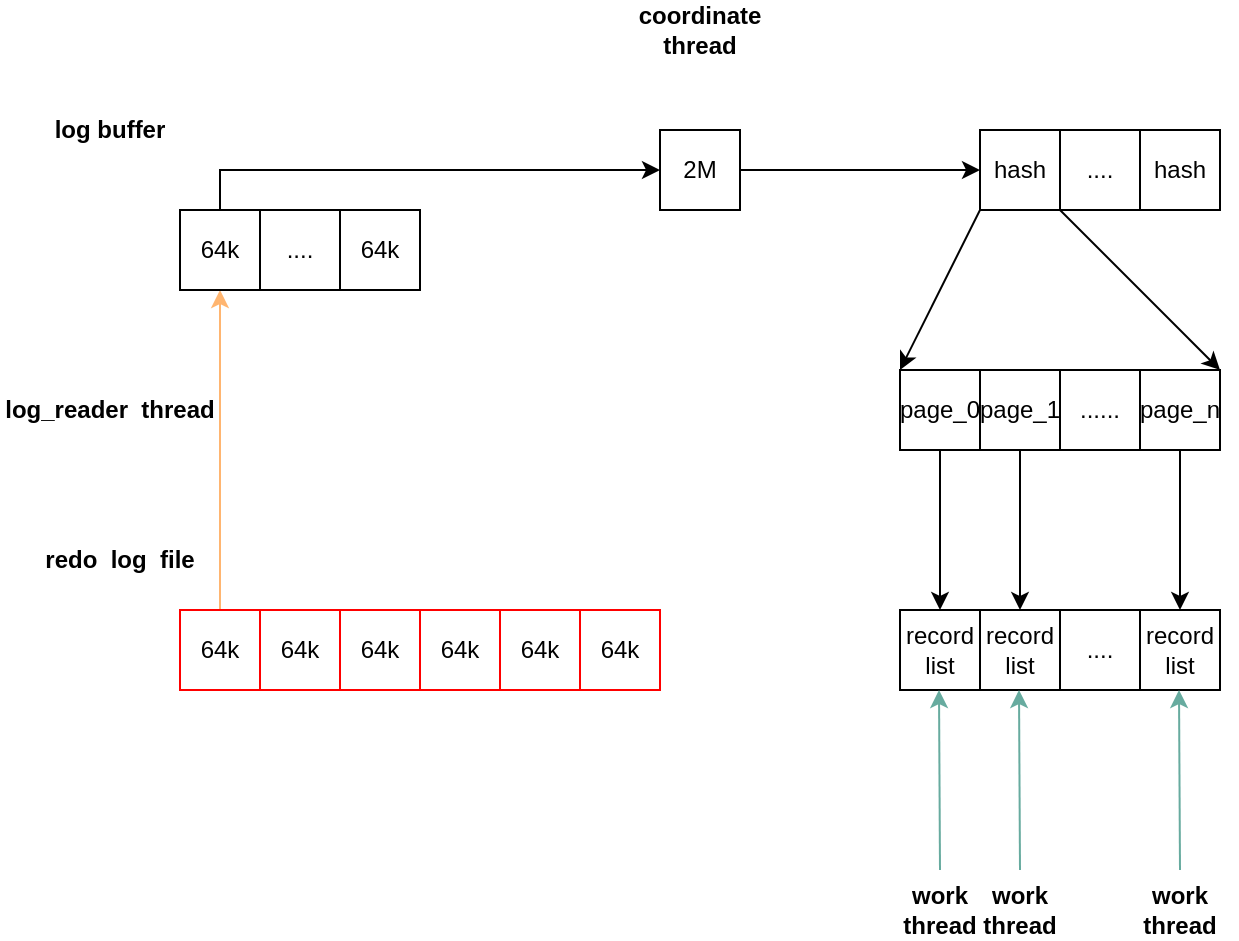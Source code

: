 <mxfile version="14.2.6" type="github">
  <diagram id="5Jdt1sr74zqBMGvPORQF" name="Page-1">
    <mxGraphModel dx="2489" dy="716" grid="1" gridSize="10" guides="1" tooltips="1" connect="1" arrows="1" fold="1" page="1" pageScale="1" pageWidth="827" pageHeight="1169" math="0" shadow="0">
      <root>
        <mxCell id="0" />
        <mxCell id="1" parent="0" />
        <mxCell id="2feHBrQUYtX6C1LsdjSL-1" value="" style="rounded=0;whiteSpace=wrap;html=1;" vertex="1" parent="1">
          <mxGeometry x="80" y="600" width="240" height="40" as="geometry" />
        </mxCell>
        <mxCell id="2feHBrQUYtX6C1LsdjSL-13" style="edgeStyle=none;rounded=0;orthogonalLoop=1;jettySize=auto;html=1;exitX=0.5;exitY=0;exitDx=0;exitDy=0;entryX=0.5;entryY=1;entryDx=0;entryDy=0;strokeColor=#FFB570;fillColor=#FF0000;" edge="1" parent="1" source="2feHBrQUYtX6C1LsdjSL-2" target="2feHBrQUYtX6C1LsdjSL-9">
          <mxGeometry relative="1" as="geometry" />
        </mxCell>
        <mxCell id="2feHBrQUYtX6C1LsdjSL-2" value="64k" style="whiteSpace=wrap;html=1;aspect=fixed;strokeColor=#FF0000;" vertex="1" parent="1">
          <mxGeometry x="80" y="600" width="40" height="40" as="geometry" />
        </mxCell>
        <mxCell id="2feHBrQUYtX6C1LsdjSL-3" value="64k" style="whiteSpace=wrap;html=1;aspect=fixed;strokeColor=#FF0000;" vertex="1" parent="1">
          <mxGeometry x="120" y="600" width="40" height="40" as="geometry" />
        </mxCell>
        <mxCell id="2feHBrQUYtX6C1LsdjSL-4" value="64k" style="whiteSpace=wrap;html=1;aspect=fixed;strokeColor=#FF0000;" vertex="1" parent="1">
          <mxGeometry x="160" y="600" width="40" height="40" as="geometry" />
        </mxCell>
        <mxCell id="2feHBrQUYtX6C1LsdjSL-5" value="64k" style="whiteSpace=wrap;html=1;aspect=fixed;strokeColor=#FF0000;" vertex="1" parent="1">
          <mxGeometry x="200" y="600" width="40" height="40" as="geometry" />
        </mxCell>
        <mxCell id="2feHBrQUYtX6C1LsdjSL-6" value="64k" style="whiteSpace=wrap;html=1;aspect=fixed;strokeColor=#FF0000;" vertex="1" parent="1">
          <mxGeometry x="240" y="600" width="40" height="40" as="geometry" />
        </mxCell>
        <mxCell id="2feHBrQUYtX6C1LsdjSL-7" value="64k" style="whiteSpace=wrap;html=1;aspect=fixed;strokeColor=#FF0000;" vertex="1" parent="1">
          <mxGeometry x="280" y="600" width="40" height="40" as="geometry" />
        </mxCell>
        <mxCell id="2feHBrQUYtX6C1LsdjSL-8" value="&lt;b&gt;redo&amp;nbsp; log&amp;nbsp; file&lt;/b&gt;" style="text;html=1;strokeColor=none;fillColor=none;align=center;verticalAlign=middle;whiteSpace=wrap;rounded=0;" vertex="1" parent="1">
          <mxGeometry x="10" y="565" width="80" height="20" as="geometry" />
        </mxCell>
        <mxCell id="2feHBrQUYtX6C1LsdjSL-17" style="edgeStyle=orthogonalEdgeStyle;rounded=0;orthogonalLoop=1;jettySize=auto;html=1;exitX=0.5;exitY=0;exitDx=0;exitDy=0;entryX=0;entryY=0.5;entryDx=0;entryDy=0;" edge="1" parent="1" source="2feHBrQUYtX6C1LsdjSL-9" target="2feHBrQUYtX6C1LsdjSL-15">
          <mxGeometry relative="1" as="geometry" />
        </mxCell>
        <mxCell id="2feHBrQUYtX6C1LsdjSL-9" value="64k" style="whiteSpace=wrap;html=1;aspect=fixed;" vertex="1" parent="1">
          <mxGeometry x="80" y="400" width="40" height="40" as="geometry" />
        </mxCell>
        <mxCell id="2feHBrQUYtX6C1LsdjSL-10" value="...." style="whiteSpace=wrap;html=1;aspect=fixed;" vertex="1" parent="1">
          <mxGeometry x="120" y="400" width="40" height="40" as="geometry" />
        </mxCell>
        <mxCell id="2feHBrQUYtX6C1LsdjSL-11" value="64k" style="whiteSpace=wrap;html=1;aspect=fixed;" vertex="1" parent="1">
          <mxGeometry x="160" y="400" width="40" height="40" as="geometry" />
        </mxCell>
        <mxCell id="2feHBrQUYtX6C1LsdjSL-12" value="&lt;b&gt;log buffer&lt;/b&gt;" style="text;html=1;strokeColor=none;fillColor=none;align=center;verticalAlign=middle;whiteSpace=wrap;rounded=0;" vertex="1" parent="1">
          <mxGeometry x="10" y="350" width="70" height="20" as="geometry" />
        </mxCell>
        <mxCell id="2feHBrQUYtX6C1LsdjSL-14" value="&lt;b&gt;log_reader&amp;nbsp; thread&lt;/b&gt;" style="text;html=1;strokeColor=none;fillColor=none;align=center;verticalAlign=middle;whiteSpace=wrap;rounded=0;" vertex="1" parent="1">
          <mxGeometry x="-10" y="490" width="110" height="20" as="geometry" />
        </mxCell>
        <mxCell id="2feHBrQUYtX6C1LsdjSL-21" style="edgeStyle=orthogonalEdgeStyle;rounded=0;orthogonalLoop=1;jettySize=auto;html=1;exitX=1;exitY=0.5;exitDx=0;exitDy=0;entryX=0;entryY=0.5;entryDx=0;entryDy=0;" edge="1" parent="1" source="2feHBrQUYtX6C1LsdjSL-15" target="2feHBrQUYtX6C1LsdjSL-18">
          <mxGeometry relative="1" as="geometry" />
        </mxCell>
        <mxCell id="2feHBrQUYtX6C1LsdjSL-15" value="2M" style="whiteSpace=wrap;html=1;aspect=fixed;" vertex="1" parent="1">
          <mxGeometry x="320" y="360" width="40" height="40" as="geometry" />
        </mxCell>
        <mxCell id="2feHBrQUYtX6C1LsdjSL-26" style="edgeStyle=none;rounded=0;orthogonalLoop=1;jettySize=auto;html=1;exitX=0;exitY=1;exitDx=0;exitDy=0;entryX=0;entryY=0;entryDx=0;entryDy=0;" edge="1" parent="1" source="2feHBrQUYtX6C1LsdjSL-18" target="2feHBrQUYtX6C1LsdjSL-22">
          <mxGeometry relative="1" as="geometry" />
        </mxCell>
        <mxCell id="2feHBrQUYtX6C1LsdjSL-27" style="edgeStyle=none;rounded=0;orthogonalLoop=1;jettySize=auto;html=1;exitX=1;exitY=1;exitDx=0;exitDy=0;entryX=1;entryY=0;entryDx=0;entryDy=0;" edge="1" parent="1" source="2feHBrQUYtX6C1LsdjSL-18" target="2feHBrQUYtX6C1LsdjSL-25">
          <mxGeometry relative="1" as="geometry" />
        </mxCell>
        <mxCell id="2feHBrQUYtX6C1LsdjSL-18" value="hash" style="whiteSpace=wrap;html=1;aspect=fixed;" vertex="1" parent="1">
          <mxGeometry x="480" y="360" width="40" height="40" as="geometry" />
        </mxCell>
        <mxCell id="2feHBrQUYtX6C1LsdjSL-19" value="...." style="whiteSpace=wrap;html=1;aspect=fixed;" vertex="1" parent="1">
          <mxGeometry x="520" y="360" width="40" height="40" as="geometry" />
        </mxCell>
        <mxCell id="2feHBrQUYtX6C1LsdjSL-20" value="hash" style="whiteSpace=wrap;html=1;aspect=fixed;" vertex="1" parent="1">
          <mxGeometry x="560" y="360" width="40" height="40" as="geometry" />
        </mxCell>
        <mxCell id="2feHBrQUYtX6C1LsdjSL-31" style="edgeStyle=none;rounded=0;orthogonalLoop=1;jettySize=auto;html=1;exitX=0.5;exitY=1;exitDx=0;exitDy=0;entryX=0.5;entryY=0;entryDx=0;entryDy=0;" edge="1" parent="1" source="2feHBrQUYtX6C1LsdjSL-22" target="2feHBrQUYtX6C1LsdjSL-30">
          <mxGeometry relative="1" as="geometry" />
        </mxCell>
        <mxCell id="2feHBrQUYtX6C1LsdjSL-22" value="page_0" style="whiteSpace=wrap;html=1;aspect=fixed;" vertex="1" parent="1">
          <mxGeometry x="440" y="480" width="40" height="40" as="geometry" />
        </mxCell>
        <mxCell id="2feHBrQUYtX6C1LsdjSL-35" style="edgeStyle=none;rounded=0;orthogonalLoop=1;jettySize=auto;html=1;exitX=0.5;exitY=1;exitDx=0;exitDy=0;entryX=0.5;entryY=0;entryDx=0;entryDy=0;strokeColor=#000000;fillColor=#FF0000;" edge="1" parent="1" source="2feHBrQUYtX6C1LsdjSL-23" target="2feHBrQUYtX6C1LsdjSL-32">
          <mxGeometry relative="1" as="geometry" />
        </mxCell>
        <mxCell id="2feHBrQUYtX6C1LsdjSL-23" value="page_1" style="whiteSpace=wrap;html=1;aspect=fixed;" vertex="1" parent="1">
          <mxGeometry x="480" y="480" width="40" height="40" as="geometry" />
        </mxCell>
        <mxCell id="2feHBrQUYtX6C1LsdjSL-24" value="......" style="whiteSpace=wrap;html=1;aspect=fixed;" vertex="1" parent="1">
          <mxGeometry x="520" y="480" width="40" height="40" as="geometry" />
        </mxCell>
        <mxCell id="2feHBrQUYtX6C1LsdjSL-36" style="edgeStyle=none;rounded=0;orthogonalLoop=1;jettySize=auto;html=1;exitX=0.5;exitY=1;exitDx=0;exitDy=0;entryX=0.5;entryY=0;entryDx=0;entryDy=0;strokeColor=#000000;fillColor=#FF0000;" edge="1" parent="1" source="2feHBrQUYtX6C1LsdjSL-25" target="2feHBrQUYtX6C1LsdjSL-34">
          <mxGeometry relative="1" as="geometry" />
        </mxCell>
        <mxCell id="2feHBrQUYtX6C1LsdjSL-25" value="page_n" style="whiteSpace=wrap;html=1;aspect=fixed;" vertex="1" parent="1">
          <mxGeometry x="560" y="480" width="40" height="40" as="geometry" />
        </mxCell>
        <mxCell id="2feHBrQUYtX6C1LsdjSL-30" value="record list" style="whiteSpace=wrap;html=1;aspect=fixed;" vertex="1" parent="1">
          <mxGeometry x="440" y="600" width="40" height="40" as="geometry" />
        </mxCell>
        <mxCell id="2feHBrQUYtX6C1LsdjSL-32" value="record list" style="whiteSpace=wrap;html=1;aspect=fixed;" vertex="1" parent="1">
          <mxGeometry x="480" y="600" width="40" height="40" as="geometry" />
        </mxCell>
        <mxCell id="2feHBrQUYtX6C1LsdjSL-34" value="record list" style="whiteSpace=wrap;html=1;aspect=fixed;" vertex="1" parent="1">
          <mxGeometry x="560" y="600" width="40" height="40" as="geometry" />
        </mxCell>
        <mxCell id="2feHBrQUYtX6C1LsdjSL-37" value="...." style="whiteSpace=wrap;html=1;aspect=fixed;" vertex="1" parent="1">
          <mxGeometry x="520" y="600" width="40" height="40" as="geometry" />
        </mxCell>
        <mxCell id="2feHBrQUYtX6C1LsdjSL-38" style="edgeStyle=none;rounded=0;orthogonalLoop=1;jettySize=auto;html=1;entryX=0.5;entryY=1;entryDx=0;entryDy=0;strokeColor=#67AB9F;fillColor=#FF0000;" edge="1" parent="1">
          <mxGeometry relative="1" as="geometry">
            <mxPoint x="460" y="730" as="sourcePoint" />
            <mxPoint x="459.5" y="640" as="targetPoint" />
          </mxGeometry>
        </mxCell>
        <mxCell id="2feHBrQUYtX6C1LsdjSL-39" style="edgeStyle=none;rounded=0;orthogonalLoop=1;jettySize=auto;html=1;entryX=0.5;entryY=1;entryDx=0;entryDy=0;strokeColor=#67AB9F;fillColor=#FF0000;" edge="1" parent="1">
          <mxGeometry relative="1" as="geometry">
            <mxPoint x="500" y="730" as="sourcePoint" />
            <mxPoint x="499.5" y="640" as="targetPoint" />
          </mxGeometry>
        </mxCell>
        <mxCell id="2feHBrQUYtX6C1LsdjSL-40" style="edgeStyle=none;rounded=0;orthogonalLoop=1;jettySize=auto;html=1;entryX=0.5;entryY=1;entryDx=0;entryDy=0;strokeColor=#67AB9F;fillColor=#FF0000;" edge="1" parent="1">
          <mxGeometry relative="1" as="geometry">
            <mxPoint x="580" y="730" as="sourcePoint" />
            <mxPoint x="579.5" y="640" as="targetPoint" />
          </mxGeometry>
        </mxCell>
        <mxCell id="2feHBrQUYtX6C1LsdjSL-41" value="&lt;b&gt;work thread&lt;/b&gt;" style="text;html=1;strokeColor=none;fillColor=none;align=center;verticalAlign=middle;whiteSpace=wrap;rounded=0;" vertex="1" parent="1">
          <mxGeometry x="440" y="740" width="40" height="20" as="geometry" />
        </mxCell>
        <mxCell id="2feHBrQUYtX6C1LsdjSL-42" value="&lt;b&gt;work thread&lt;/b&gt;" style="text;html=1;strokeColor=none;fillColor=none;align=center;verticalAlign=middle;whiteSpace=wrap;rounded=0;" vertex="1" parent="1">
          <mxGeometry x="480" y="740" width="40" height="20" as="geometry" />
        </mxCell>
        <mxCell id="2feHBrQUYtX6C1LsdjSL-44" value="&lt;b&gt;work thread&lt;/b&gt;" style="text;html=1;strokeColor=none;fillColor=none;align=center;verticalAlign=middle;whiteSpace=wrap;rounded=0;" vertex="1" parent="1">
          <mxGeometry x="560" y="740" width="40" height="20" as="geometry" />
        </mxCell>
        <mxCell id="2feHBrQUYtX6C1LsdjSL-45" value="&lt;b&gt;coordinate thread&lt;/b&gt;" style="text;html=1;strokeColor=none;fillColor=none;align=center;verticalAlign=middle;whiteSpace=wrap;rounded=0;" vertex="1" parent="1">
          <mxGeometry x="320" y="300" width="40" height="20" as="geometry" />
        </mxCell>
      </root>
    </mxGraphModel>
  </diagram>
</mxfile>
